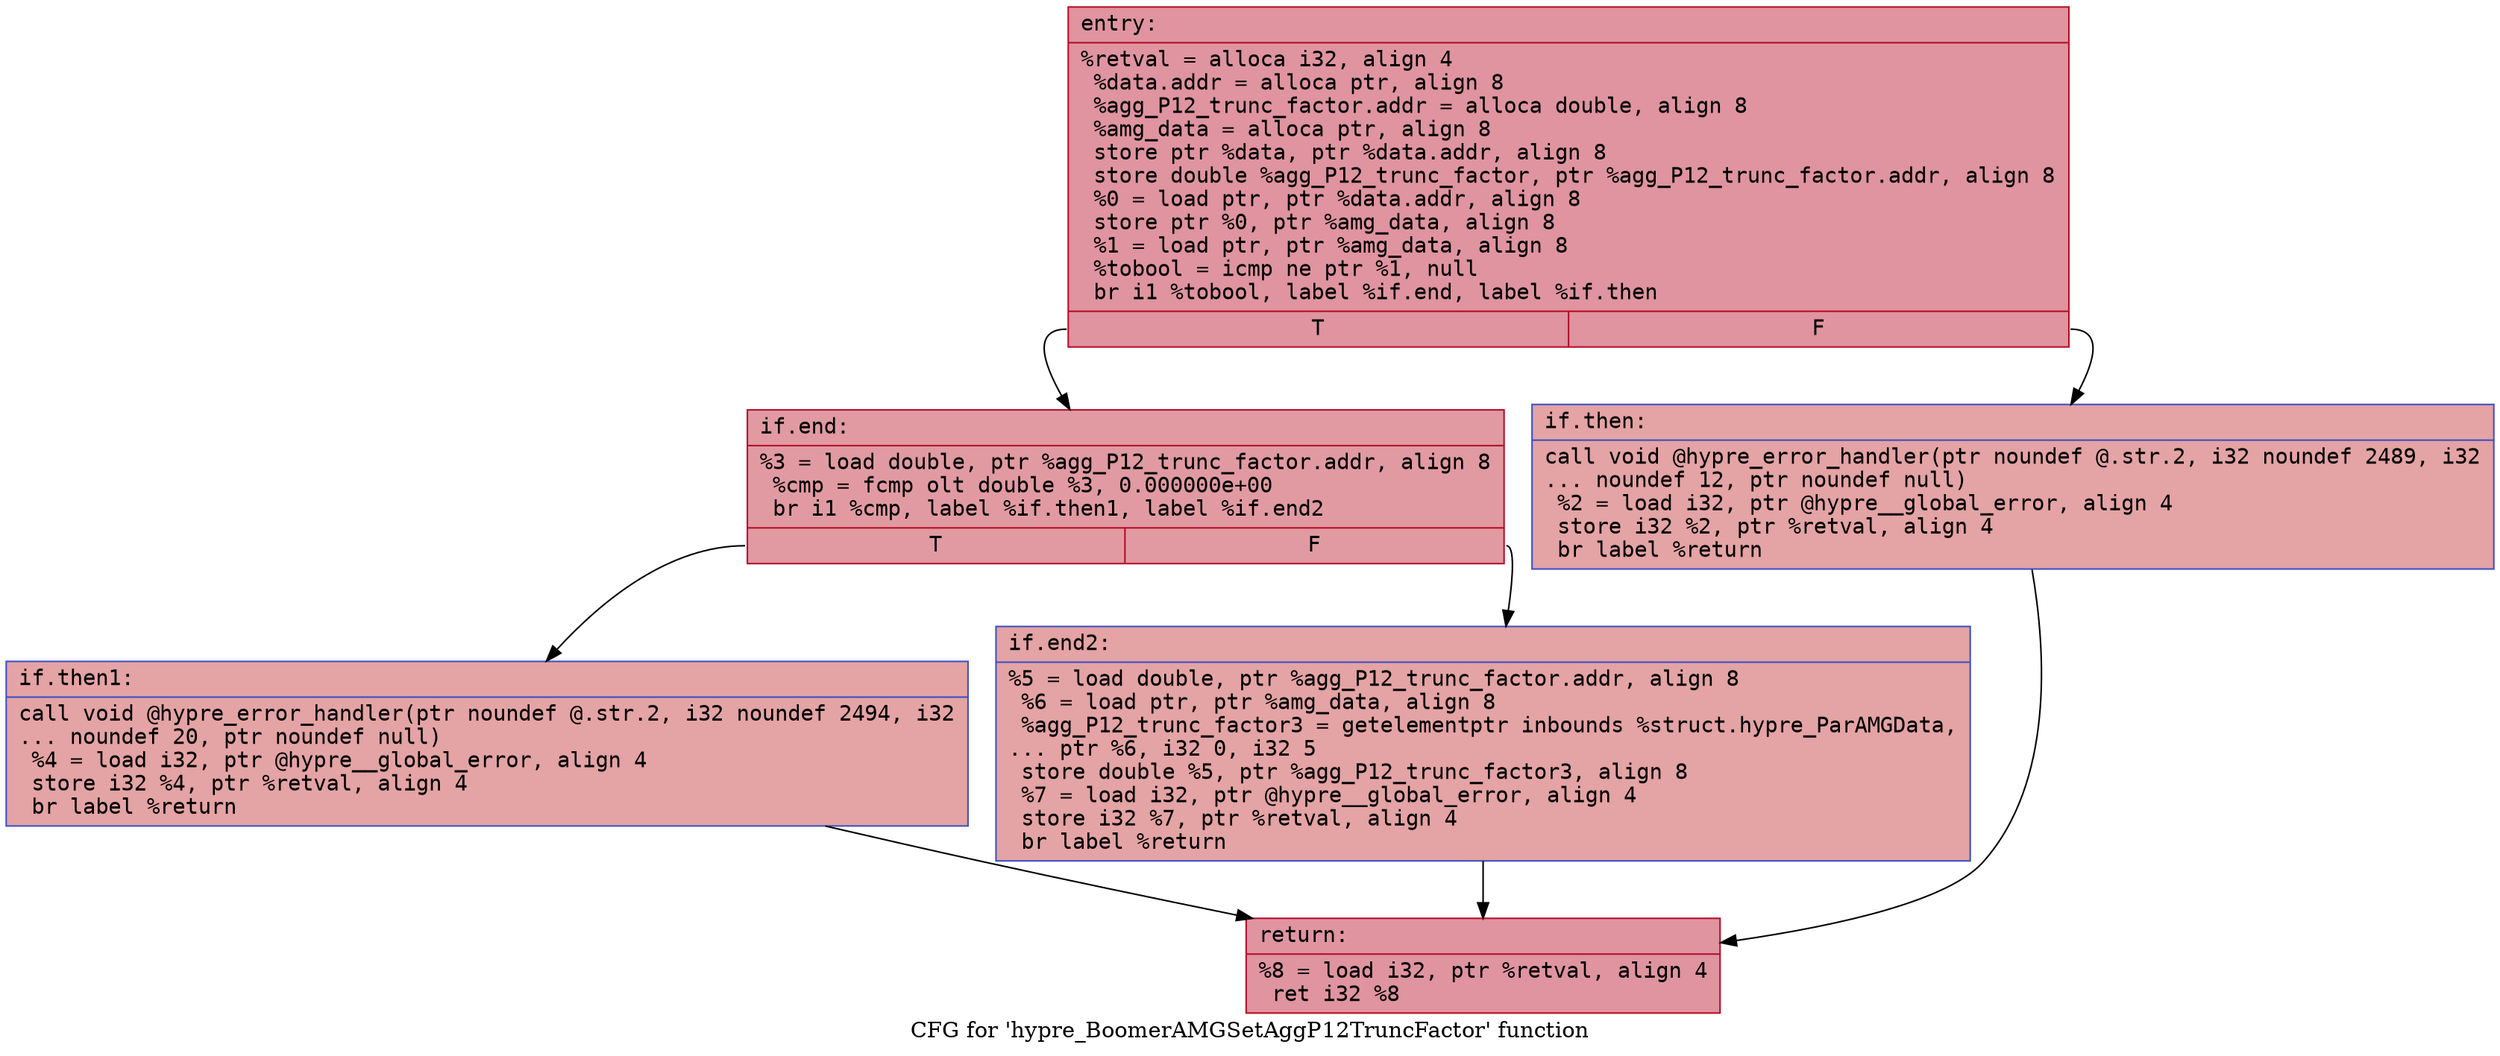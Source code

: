 digraph "CFG for 'hypre_BoomerAMGSetAggP12TruncFactor' function" {
	label="CFG for 'hypre_BoomerAMGSetAggP12TruncFactor' function";

	Node0x55fa809c7350 [shape=record,color="#b70d28ff", style=filled, fillcolor="#b70d2870" fontname="Courier",label="{entry:\l|  %retval = alloca i32, align 4\l  %data.addr = alloca ptr, align 8\l  %agg_P12_trunc_factor.addr = alloca double, align 8\l  %amg_data = alloca ptr, align 8\l  store ptr %data, ptr %data.addr, align 8\l  store double %agg_P12_trunc_factor, ptr %agg_P12_trunc_factor.addr, align 8\l  %0 = load ptr, ptr %data.addr, align 8\l  store ptr %0, ptr %amg_data, align 8\l  %1 = load ptr, ptr %amg_data, align 8\l  %tobool = icmp ne ptr %1, null\l  br i1 %tobool, label %if.end, label %if.then\l|{<s0>T|<s1>F}}"];
	Node0x55fa809c7350:s0 -> Node0x55fa809c7960[tooltip="entry -> if.end\nProbability 62.50%" ];
	Node0x55fa809c7350:s1 -> Node0x55fa809c79d0[tooltip="entry -> if.then\nProbability 37.50%" ];
	Node0x55fa809c79d0 [shape=record,color="#3d50c3ff", style=filled, fillcolor="#c32e3170" fontname="Courier",label="{if.then:\l|  call void @hypre_error_handler(ptr noundef @.str.2, i32 noundef 2489, i32\l... noundef 12, ptr noundef null)\l  %2 = load i32, ptr @hypre__global_error, align 4\l  store i32 %2, ptr %retval, align 4\l  br label %return\l}"];
	Node0x55fa809c79d0 -> Node0x55fa809c7da0[tooltip="if.then -> return\nProbability 100.00%" ];
	Node0x55fa809c7960 [shape=record,color="#b70d28ff", style=filled, fillcolor="#bb1b2c70" fontname="Courier",label="{if.end:\l|  %3 = load double, ptr %agg_P12_trunc_factor.addr, align 8\l  %cmp = fcmp olt double %3, 0.000000e+00\l  br i1 %cmp, label %if.then1, label %if.end2\l|{<s0>T|<s1>F}}"];
	Node0x55fa809c7960:s0 -> Node0x55fa809c7f70[tooltip="if.end -> if.then1\nProbability 50.00%" ];
	Node0x55fa809c7960:s1 -> Node0x55fa809c7250[tooltip="if.end -> if.end2\nProbability 50.00%" ];
	Node0x55fa809c7f70 [shape=record,color="#3d50c3ff", style=filled, fillcolor="#c32e3170" fontname="Courier",label="{if.then1:\l|  call void @hypre_error_handler(ptr noundef @.str.2, i32 noundef 2494, i32\l... noundef 20, ptr noundef null)\l  %4 = load i32, ptr @hypre__global_error, align 4\l  store i32 %4, ptr %retval, align 4\l  br label %return\l}"];
	Node0x55fa809c7f70 -> Node0x55fa809c7da0[tooltip="if.then1 -> return\nProbability 100.00%" ];
	Node0x55fa809c7250 [shape=record,color="#3d50c3ff", style=filled, fillcolor="#c32e3170" fontname="Courier",label="{if.end2:\l|  %5 = load double, ptr %agg_P12_trunc_factor.addr, align 8\l  %6 = load ptr, ptr %amg_data, align 8\l  %agg_P12_trunc_factor3 = getelementptr inbounds %struct.hypre_ParAMGData,\l... ptr %6, i32 0, i32 5\l  store double %5, ptr %agg_P12_trunc_factor3, align 8\l  %7 = load i32, ptr @hypre__global_error, align 4\l  store i32 %7, ptr %retval, align 4\l  br label %return\l}"];
	Node0x55fa809c7250 -> Node0x55fa809c7da0[tooltip="if.end2 -> return\nProbability 100.00%" ];
	Node0x55fa809c7da0 [shape=record,color="#b70d28ff", style=filled, fillcolor="#b70d2870" fontname="Courier",label="{return:\l|  %8 = load i32, ptr %retval, align 4\l  ret i32 %8\l}"];
}

